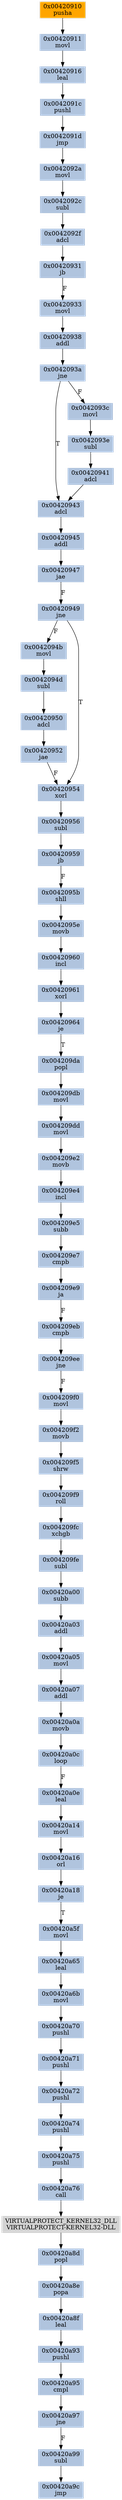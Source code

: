 strict digraph G {
	graph [bgcolor=transparent,
		name=G
	];
	node [color=lightsteelblue,
		fillcolor=lightsteelblue,
		shape=rectangle,
		style=filled
	];
	"0x00420a8f"	[label="0x00420a8f
leal"];
	"0x00420a93"	[label="0x00420a93
pushl"];
	"0x00420a8f" -> "0x00420a93"	[color="#000000"];
	"0x00420a71"	[label="0x00420a71
pushl"];
	"0x00420a72"	[label="0x00420a72
pushl"];
	"0x00420a71" -> "0x00420a72"	[color="#000000"];
	"0x004209e4"	[label="0x004209e4
incl"];
	"0x004209e5"	[label="0x004209e5
subb"];
	"0x004209e4" -> "0x004209e5"	[color="#000000"];
	"0x00420949"	[label="0x00420949
jne"];
	"0x0042094b"	[label="0x0042094b
movl"];
	"0x00420949" -> "0x0042094b"	[color="#000000",
		label=F];
	"0x00420954"	[label="0x00420954
xorl"];
	"0x00420949" -> "0x00420954"	[color="#000000",
		label=T];
	"0x0042095b"	[label="0x0042095b
shll"];
	"0x0042095e"	[label="0x0042095e
movb"];
	"0x0042095b" -> "0x0042095e"	[color="#000000"];
	"0x00420941"	[label="0x00420941
adcl"];
	"0x00420943"	[label="0x00420943
adcl"];
	"0x00420941" -> "0x00420943"	[color="#000000"];
	"0x00420952"	[label="0x00420952
jae"];
	"0x00420952" -> "0x00420954"	[color="#000000",
		label=F];
	"0x00420956"	[label="0x00420956
subl"];
	"0x00420959"	[label="0x00420959
jb"];
	"0x00420956" -> "0x00420959"	[color="#000000"];
	"0x00420910"	[color=lightgrey,
		fillcolor=orange,
		label="0x00420910
pusha"];
	"0x00420911"	[label="0x00420911
movl"];
	"0x00420910" -> "0x00420911"	[color="#000000"];
	"0x004209e7"	[label="0x004209e7
cmpb"];
	"0x004209e9"	[label="0x004209e9
ja"];
	"0x004209e7" -> "0x004209e9"	[color="#000000"];
	"0x00420916"	[label="0x00420916
leal"];
	"0x0042091c"	[label="0x0042091c
pushl"];
	"0x00420916" -> "0x0042091c"	[color="#000000"];
	"0x00420933"	[label="0x00420933
movl"];
	"0x00420938"	[label="0x00420938
addl"];
	"0x00420933" -> "0x00420938"	[color="#000000"];
	"0x00420a99"	[label="0x00420a99
subl"];
	"0x00420a9c"	[label="0x00420a9c
jmp"];
	"0x00420a99" -> "0x00420a9c"	[color="#000000"];
	"0x0042092c"	[label="0x0042092c
subl"];
	"0x0042092f"	[label="0x0042092f
adcl"];
	"0x0042092c" -> "0x0042092f"	[color="#000000"];
	"0x00420911" -> "0x00420916"	[color="#000000"];
	"0x00420a03"	[label="0x00420a03
addl"];
	"0x00420a05"	[label="0x00420a05
movl"];
	"0x00420a03" -> "0x00420a05"	[color="#000000"];
	"0x00420a00"	[label="0x00420a00
subb"];
	"0x00420a00" -> "0x00420a03"	[color="#000000"];
	"0x00420a6b"	[label="0x00420a6b
movl"];
	"0x00420a70"	[label="0x00420a70
pushl"];
	"0x00420a6b" -> "0x00420a70"	[color="#000000"];
	"0x00420a0e"	[label="0x00420a0e
leal"];
	"0x00420a14"	[label="0x00420a14
movl"];
	"0x00420a0e" -> "0x00420a14"	[color="#000000"];
	"0x004209fc"	[label="0x004209fc
xchgb"];
	"0x004209fe"	[label="0x004209fe
subl"];
	"0x004209fc" -> "0x004209fe"	[color="#000000"];
	"0x004209dd"	[label="0x004209dd
movl"];
	"0x004209e2"	[label="0x004209e2
movb"];
	"0x004209dd" -> "0x004209e2"	[color="#000000"];
	"0x004209db"	[label="0x004209db
movl"];
	"0x004209db" -> "0x004209dd"	[color="#000000"];
	"0x00420a8e"	[label="0x00420a8e
popa"];
	"0x00420a8e" -> "0x00420a8f"	[color="#000000"];
	"0x00420931"	[label="0x00420931
jb"];
	"0x00420931" -> "0x00420933"	[color="#000000",
		label=F];
	"0x00420a07"	[label="0x00420a07
addl"];
	"0x00420a05" -> "0x00420a07"	[color="#000000"];
	"0x004209f5"	[label="0x004209f5
shrw"];
	"0x004209f9"	[label="0x004209f9
roll"];
	"0x004209f5" -> "0x004209f9"	[color="#000000"];
	"0x004209ee"	[label="0x004209ee
jne"];
	"0x004209f0"	[label="0x004209f0
movl"];
	"0x004209ee" -> "0x004209f0"	[color="#000000",
		label=F];
	"0x00420a18"	[label="0x00420a18
je"];
	"0x00420a5f"	[label="0x00420a5f
movl"];
	"0x00420a18" -> "0x00420a5f"	[color="#000000",
		label=T];
	"0x0042092a"	[label="0x0042092a
movl"];
	"0x0042092a" -> "0x0042092c"	[color="#000000"];
	"0x004209e2" -> "0x004209e4"	[color="#000000"];
	"0x00420a97"	[label="0x00420a97
jne"];
	"0x00420a97" -> "0x00420a99"	[color="#000000",
		label=F];
	"0x0042093a"	[label="0x0042093a
jne"];
	"0x0042093a" -> "0x00420943"	[color="#000000",
		label=T];
	"0x0042093c"	[label="0x0042093c
movl"];
	"0x0042093a" -> "0x0042093c"	[color="#000000",
		label=F];
	"0x00420a70" -> "0x00420a71"	[color="#000000"];
	"0x00420950"	[label="0x00420950
adcl"];
	"0x00420950" -> "0x00420952"	[color="#000000"];
	"0x0042094d"	[label="0x0042094d
subl"];
	"0x0042094b" -> "0x0042094d"	[color="#000000"];
	"0x004209e5" -> "0x004209e7"	[color="#000000"];
	"0x00420964"	[label="0x00420964
je"];
	"0x004209da"	[label="0x004209da
popl"];
	"0x00420964" -> "0x004209da"	[color="#000000",
		label=T];
	"0x00420a76"	[label="0x00420a76
call"];
	VIRTUALPROTECT_KERNEL32_DLL	[color=lightgrey,
		fillcolor=lightgrey,
		label="VIRTUALPROTECT_KERNEL32_DLL
VIRTUALPROTECT-KERNEL32-DLL"];
	"0x00420a76" -> VIRTUALPROTECT_KERNEL32_DLL	[color="#000000"];
	"0x0042094d" -> "0x00420950"	[color="#000000"];
	"0x00420938" -> "0x0042093a"	[color="#000000"];
	"0x00420945"	[label="0x00420945
addl"];
	"0x00420943" -> "0x00420945"	[color="#000000"];
	"0x00420960"	[label="0x00420960
incl"];
	"0x0042095e" -> "0x00420960"	[color="#000000"];
	"0x004209eb"	[label="0x004209eb
cmpb"];
	"0x004209e9" -> "0x004209eb"	[color="#000000",
		label=F];
	"0x0042093e"	[label="0x0042093e
subl"];
	"0x0042093e" -> "0x00420941"	[color="#000000"];
	"0x00420a8d"	[label="0x00420a8d
popl"];
	VIRTUALPROTECT_KERNEL32_DLL -> "0x00420a8d"	[color="#000000"];
	"0x00420961"	[label="0x00420961
xorl"];
	"0x00420961" -> "0x00420964"	[color="#000000"];
	"0x00420a0a"	[label="0x00420a0a
movb"];
	"0x00420a07" -> "0x00420a0a"	[color="#000000"];
	"0x00420a74"	[label="0x00420a74
pushl"];
	"0x00420a75"	[label="0x00420a75
pushl"];
	"0x00420a74" -> "0x00420a75"	[color="#000000"];
	"0x00420959" -> "0x0042095b"	[color="#000000",
		label=F];
	"0x00420a72" -> "0x00420a74"	[color="#000000"];
	"0x00420a16"	[label="0x00420a16
orl"];
	"0x00420a16" -> "0x00420a18"	[color="#000000"];
	"0x00420a0c"	[label="0x00420a0c
loop"];
	"0x00420a0a" -> "0x00420a0c"	[color="#000000"];
	"0x0042092f" -> "0x00420931"	[color="#000000"];
	"0x00420960" -> "0x00420961"	[color="#000000"];
	"0x0042093c" -> "0x0042093e"	[color="#000000"];
	"0x00420a95"	[label="0x00420a95
cmpl"];
	"0x00420a93" -> "0x00420a95"	[color="#000000"];
	"0x004209f9" -> "0x004209fc"	[color="#000000"];
	"0x00420a14" -> "0x00420a16"	[color="#000000"];
	"0x00420947"	[label="0x00420947
jae"];
	"0x00420945" -> "0x00420947"	[color="#000000"];
	"0x004209fe" -> "0x00420a00"	[color="#000000"];
	"0x0042091d"	[label="0x0042091d
jmp"];
	"0x0042091c" -> "0x0042091d"	[color="#000000"];
	"0x004209da" -> "0x004209db"	[color="#000000"];
	"0x00420a65"	[label="0x00420a65
leal"];
	"0x00420a5f" -> "0x00420a65"	[color="#000000"];
	"0x00420a95" -> "0x00420a97"	[color="#000000"];
	"0x00420a65" -> "0x00420a6b"	[color="#000000"];
	"0x00420947" -> "0x00420949"	[color="#000000",
		label=F];
	"0x00420a8d" -> "0x00420a8e"	[color="#000000"];
	"0x00420a75" -> "0x00420a76"	[color="#000000"];
	"0x00420954" -> "0x00420956"	[color="#000000"];
	"0x00420a0c" -> "0x00420a0e"	[color="#000000",
		label=F];
	"0x004209f2"	[label="0x004209f2
movb"];
	"0x004209f2" -> "0x004209f5"	[color="#000000"];
	"0x0042091d" -> "0x0042092a"	[color="#000000"];
	"0x004209eb" -> "0x004209ee"	[color="#000000"];
	"0x004209f0" -> "0x004209f2"	[color="#000000"];
}
